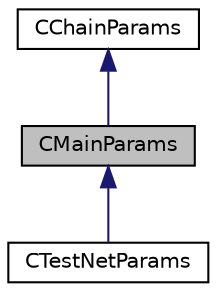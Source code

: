 digraph "CMainParams"
{
  edge [fontname="Helvetica",fontsize="10",labelfontname="Helvetica",labelfontsize="10"];
  node [fontname="Helvetica",fontsize="10",shape=record];
  Node0 [label="CMainParams",height=0.2,width=0.4,color="black", fillcolor="grey75", style="filled", fontcolor="black"];
  Node1 -> Node0 [dir="back",color="midnightblue",fontsize="10",style="solid",fontname="Helvetica"];
  Node1 [label="CChainParams",height=0.2,width=0.4,color="black", fillcolor="white", style="filled",URL="$d1/d4f/class_c_chain_params.html",tooltip="CChainParams defines various tweakable parameters of a given instance of the Ion system. "];
  Node0 -> Node2 [dir="back",color="midnightblue",fontsize="10",style="solid",fontname="Helvetica"];
  Node2 [label="CTestNetParams",height=0.2,width=0.4,color="black", fillcolor="white", style="filled",URL="$d1/dfc/class_c_test_net_params.html"];
}
